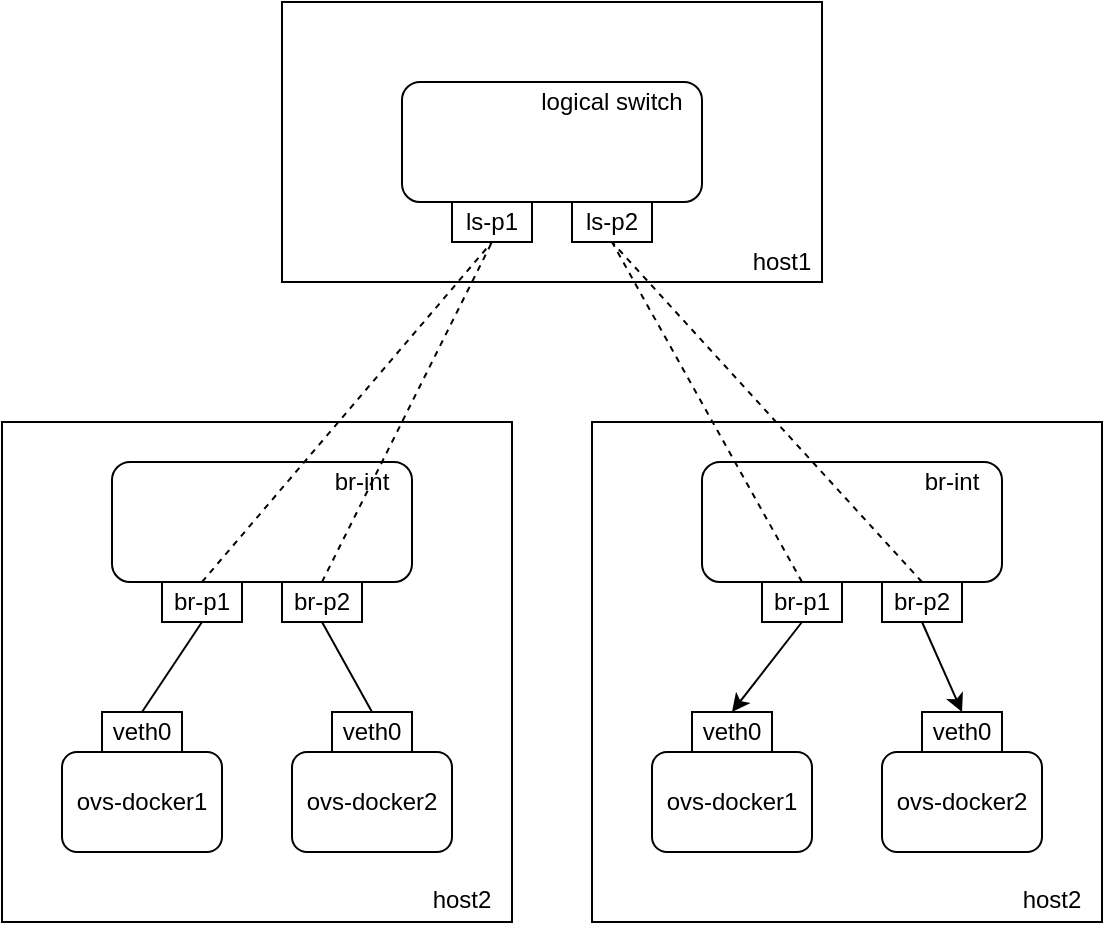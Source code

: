 <mxfile version="12.8.2" type="github">
  <diagram id="0hsvv9HPZ1_gWiHh1fmn" name="Page-1">
    <mxGraphModel dx="1102" dy="582" grid="1" gridSize="10" guides="1" tooltips="1" connect="1" arrows="1" fold="1" page="1" pageScale="1" pageWidth="827" pageHeight="1169" math="0" shadow="0">
      <root>
        <mxCell id="0" />
        <mxCell id="1" parent="0" />
        <mxCell id="En5beBuz7J6486Ftqot6-1" value="" style="rounded=0;whiteSpace=wrap;html=1;" vertex="1" parent="1">
          <mxGeometry x="290" y="50" width="270" height="140" as="geometry" />
        </mxCell>
        <mxCell id="En5beBuz7J6486Ftqot6-4" value="host1" style="text;html=1;strokeColor=none;fillColor=none;align=center;verticalAlign=middle;whiteSpace=wrap;rounded=0;" vertex="1" parent="1">
          <mxGeometry x="520" y="170" width="40" height="20" as="geometry" />
        </mxCell>
        <mxCell id="En5beBuz7J6486Ftqot6-7" value="" style="rounded=0;whiteSpace=wrap;html=1;" vertex="1" parent="1">
          <mxGeometry x="150" y="260" width="255" height="250" as="geometry" />
        </mxCell>
        <mxCell id="En5beBuz7J6486Ftqot6-10" value="host2" style="text;html=1;strokeColor=none;fillColor=none;align=center;verticalAlign=middle;whiteSpace=wrap;rounded=0;" vertex="1" parent="1">
          <mxGeometry x="360" y="489" width="40" height="20" as="geometry" />
        </mxCell>
        <mxCell id="En5beBuz7J6486Ftqot6-13" value="ovs-docker1" style="rounded=1;whiteSpace=wrap;html=1;" vertex="1" parent="1">
          <mxGeometry x="180" y="425" width="80" height="50" as="geometry" />
        </mxCell>
        <mxCell id="En5beBuz7J6486Ftqot6-15" value="veth0" style="rounded=0;whiteSpace=wrap;html=1;" vertex="1" parent="1">
          <mxGeometry x="200" y="405" width="40" height="20" as="geometry" />
        </mxCell>
        <mxCell id="En5beBuz7J6486Ftqot6-17" value="" style="rounded=1;whiteSpace=wrap;html=1;" vertex="1" parent="1">
          <mxGeometry x="205" y="280" width="150" height="60" as="geometry" />
        </mxCell>
        <mxCell id="En5beBuz7J6486Ftqot6-18" value="br-int" style="text;html=1;strokeColor=none;fillColor=none;align=center;verticalAlign=middle;whiteSpace=wrap;rounded=0;" vertex="1" parent="1">
          <mxGeometry x="310" y="280" width="40" height="20" as="geometry" />
        </mxCell>
        <mxCell id="En5beBuz7J6486Ftqot6-28" style="rounded=0;orthogonalLoop=1;jettySize=auto;html=1;entryX=0.5;entryY=0;entryDx=0;entryDy=0;exitX=0.5;exitY=1;exitDx=0;exitDy=0;endArrow=none;endFill=0;" edge="1" parent="1" source="En5beBuz7J6486Ftqot6-19" target="En5beBuz7J6486Ftqot6-15">
          <mxGeometry relative="1" as="geometry" />
        </mxCell>
        <mxCell id="En5beBuz7J6486Ftqot6-19" value="br-p1" style="rounded=0;whiteSpace=wrap;html=1;" vertex="1" parent="1">
          <mxGeometry x="230" y="340" width="40" height="20" as="geometry" />
        </mxCell>
        <mxCell id="En5beBuz7J6486Ftqot6-21" value="" style="rounded=1;whiteSpace=wrap;html=1;" vertex="1" parent="1">
          <mxGeometry x="350" y="90" width="150" height="60" as="geometry" />
        </mxCell>
        <mxCell id="En5beBuz7J6486Ftqot6-22" value="logical switch" style="text;html=1;strokeColor=none;fillColor=none;align=center;verticalAlign=middle;whiteSpace=wrap;rounded=0;" vertex="1" parent="1">
          <mxGeometry x="415" y="90" width="80" height="20" as="geometry" />
        </mxCell>
        <mxCell id="En5beBuz7J6486Ftqot6-23" value="ls-p1" style="rounded=0;whiteSpace=wrap;html=1;" vertex="1" parent="1">
          <mxGeometry x="375" y="150" width="40" height="20" as="geometry" />
        </mxCell>
        <mxCell id="En5beBuz7J6486Ftqot6-24" value="ls-p2" style="rounded=0;whiteSpace=wrap;html=1;" vertex="1" parent="1">
          <mxGeometry x="435" y="150" width="40" height="20" as="geometry" />
        </mxCell>
        <mxCell id="En5beBuz7J6486Ftqot6-25" value="ovs-docker2" style="rounded=1;whiteSpace=wrap;html=1;" vertex="1" parent="1">
          <mxGeometry x="295" y="425" width="80" height="50" as="geometry" />
        </mxCell>
        <mxCell id="En5beBuz7J6486Ftqot6-26" value="veth0" style="rounded=0;whiteSpace=wrap;html=1;" vertex="1" parent="1">
          <mxGeometry x="315" y="405" width="40" height="20" as="geometry" />
        </mxCell>
        <mxCell id="En5beBuz7J6486Ftqot6-27" value="" style="endArrow=none;dashed=1;html=1;entryX=0.5;entryY=1;entryDx=0;entryDy=0;exitX=0.5;exitY=0;exitDx=0;exitDy=0;" edge="1" parent="1" source="En5beBuz7J6486Ftqot6-19" target="En5beBuz7J6486Ftqot6-23">
          <mxGeometry width="50" height="50" relative="1" as="geometry">
            <mxPoint x="390" y="330" as="sourcePoint" />
            <mxPoint x="440" y="280" as="targetPoint" />
          </mxGeometry>
        </mxCell>
        <mxCell id="En5beBuz7J6486Ftqot6-30" value="" style="rounded=0;whiteSpace=wrap;html=1;" vertex="1" parent="1">
          <mxGeometry x="445" y="260" width="255" height="250" as="geometry" />
        </mxCell>
        <mxCell id="En5beBuz7J6486Ftqot6-31" value="host2" style="text;html=1;strokeColor=none;fillColor=none;align=center;verticalAlign=middle;whiteSpace=wrap;rounded=0;" vertex="1" parent="1">
          <mxGeometry x="655" y="489" width="40" height="20" as="geometry" />
        </mxCell>
        <mxCell id="En5beBuz7J6486Ftqot6-32" value="ovs-docker1" style="rounded=1;whiteSpace=wrap;html=1;" vertex="1" parent="1">
          <mxGeometry x="475" y="425" width="80" height="50" as="geometry" />
        </mxCell>
        <mxCell id="En5beBuz7J6486Ftqot6-33" value="veth0" style="rounded=0;whiteSpace=wrap;html=1;" vertex="1" parent="1">
          <mxGeometry x="495" y="405" width="40" height="20" as="geometry" />
        </mxCell>
        <mxCell id="En5beBuz7J6486Ftqot6-34" value="" style="rounded=1;whiteSpace=wrap;html=1;" vertex="1" parent="1">
          <mxGeometry x="500" y="280" width="150" height="60" as="geometry" />
        </mxCell>
        <mxCell id="En5beBuz7J6486Ftqot6-35" value="br-int" style="text;html=1;strokeColor=none;fillColor=none;align=center;verticalAlign=middle;whiteSpace=wrap;rounded=0;" vertex="1" parent="1">
          <mxGeometry x="605" y="280" width="40" height="20" as="geometry" />
        </mxCell>
        <mxCell id="En5beBuz7J6486Ftqot6-36" style="rounded=0;orthogonalLoop=1;jettySize=auto;html=1;entryX=0.5;entryY=0;entryDx=0;entryDy=0;exitX=0.5;exitY=1;exitDx=0;exitDy=0;" edge="1" parent="1" source="En5beBuz7J6486Ftqot6-38" target="En5beBuz7J6486Ftqot6-33">
          <mxGeometry relative="1" as="geometry" />
        </mxCell>
        <mxCell id="En5beBuz7J6486Ftqot6-37" style="edgeStyle=none;rounded=0;orthogonalLoop=1;jettySize=auto;html=1;entryX=0.5;entryY=0;entryDx=0;entryDy=0;exitX=0.5;exitY=1;exitDx=0;exitDy=0;" edge="1" parent="1" source="En5beBuz7J6486Ftqot6-44" target="En5beBuz7J6486Ftqot6-40">
          <mxGeometry relative="1" as="geometry" />
        </mxCell>
        <mxCell id="En5beBuz7J6486Ftqot6-38" value="br-p1" style="rounded=0;whiteSpace=wrap;html=1;" vertex="1" parent="1">
          <mxGeometry x="530" y="340" width="40" height="20" as="geometry" />
        </mxCell>
        <mxCell id="En5beBuz7J6486Ftqot6-39" value="ovs-docker2" style="rounded=1;whiteSpace=wrap;html=1;" vertex="1" parent="1">
          <mxGeometry x="590" y="425" width="80" height="50" as="geometry" />
        </mxCell>
        <mxCell id="En5beBuz7J6486Ftqot6-40" value="veth0" style="rounded=0;whiteSpace=wrap;html=1;" vertex="1" parent="1">
          <mxGeometry x="610" y="405" width="40" height="20" as="geometry" />
        </mxCell>
        <mxCell id="En5beBuz7J6486Ftqot6-41" value="" style="endArrow=none;dashed=1;html=1;entryX=0.5;entryY=1;entryDx=0;entryDy=0;exitX=0.5;exitY=0;exitDx=0;exitDy=0;" edge="1" parent="1" source="En5beBuz7J6486Ftqot6-38" target="En5beBuz7J6486Ftqot6-24">
          <mxGeometry width="50" height="50" relative="1" as="geometry">
            <mxPoint x="290" y="350" as="sourcePoint" />
            <mxPoint x="405" y="180" as="targetPoint" />
          </mxGeometry>
        </mxCell>
        <mxCell id="En5beBuz7J6486Ftqot6-43" style="edgeStyle=none;rounded=0;orthogonalLoop=1;jettySize=auto;html=1;entryX=0.5;entryY=0;entryDx=0;entryDy=0;exitX=0.5;exitY=1;exitDx=0;exitDy=0;endArrow=none;endFill=0;" edge="1" parent="1" source="En5beBuz7J6486Ftqot6-42" target="En5beBuz7J6486Ftqot6-26">
          <mxGeometry relative="1" as="geometry" />
        </mxCell>
        <mxCell id="En5beBuz7J6486Ftqot6-42" value="br-p2" style="rounded=0;whiteSpace=wrap;html=1;" vertex="1" parent="1">
          <mxGeometry x="290" y="340" width="40" height="20" as="geometry" />
        </mxCell>
        <mxCell id="En5beBuz7J6486Ftqot6-44" value="br-p2" style="rounded=0;whiteSpace=wrap;html=1;" vertex="1" parent="1">
          <mxGeometry x="590" y="340" width="40" height="20" as="geometry" />
        </mxCell>
        <mxCell id="En5beBuz7J6486Ftqot6-45" value="" style="endArrow=none;dashed=1;html=1;entryX=0.5;entryY=1;entryDx=0;entryDy=0;exitX=0.5;exitY=0;exitDx=0;exitDy=0;" edge="1" parent="1" source="En5beBuz7J6486Ftqot6-42" target="En5beBuz7J6486Ftqot6-23">
          <mxGeometry width="50" height="50" relative="1" as="geometry">
            <mxPoint x="260" y="350" as="sourcePoint" />
            <mxPoint x="405" y="180" as="targetPoint" />
          </mxGeometry>
        </mxCell>
        <mxCell id="En5beBuz7J6486Ftqot6-46" value="" style="endArrow=none;dashed=1;html=1;entryX=0.5;entryY=1;entryDx=0;entryDy=0;exitX=0.5;exitY=0;exitDx=0;exitDy=0;" edge="1" parent="1" source="En5beBuz7J6486Ftqot6-44" target="En5beBuz7J6486Ftqot6-24">
          <mxGeometry width="50" height="50" relative="1" as="geometry">
            <mxPoint x="560" y="350" as="sourcePoint" />
            <mxPoint x="465" y="180" as="targetPoint" />
          </mxGeometry>
        </mxCell>
      </root>
    </mxGraphModel>
  </diagram>
</mxfile>
